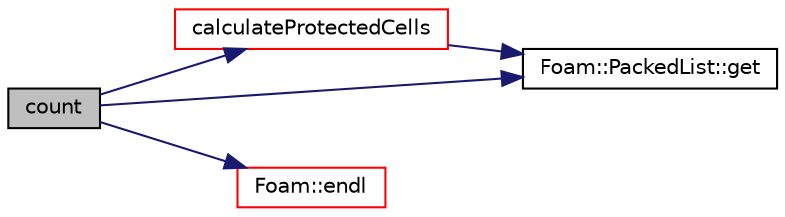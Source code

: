 digraph "count"
{
  bgcolor="transparent";
  edge [fontname="Helvetica",fontsize="10",labelfontname="Helvetica",labelfontsize="10"];
  node [fontname="Helvetica",fontsize="10",shape=record];
  rankdir="LR";
  Node429 [label="count",height=0.2,width=0.4,color="black", fillcolor="grey75", style="filled", fontcolor="black"];
  Node429 -> Node430 [color="midnightblue",fontsize="10",style="solid",fontname="Helvetica"];
  Node430 [label="calculateProtectedCells",height=0.2,width=0.4,color="red",URL="$a22109.html#accc0b203ae4eb1d37740e95bf57708fa",tooltip="Calculate cells that cannot be refined since would trigger. "];
  Node430 -> Node803 [color="midnightblue",fontsize="10",style="solid",fontname="Helvetica"];
  Node803 [label="Foam::PackedList::get",height=0.2,width=0.4,color="black",URL="$a27053.html#a7765dcc7956af47317165c107001b59c",tooltip="Get value at index I. "];
  Node429 -> Node441 [color="midnightblue",fontsize="10",style="solid",fontname="Helvetica"];
  Node441 [label="Foam::endl",height=0.2,width=0.4,color="red",URL="$a21851.html#a2db8fe02a0d3909e9351bb4275b23ce4",tooltip="Add newline and flush stream. "];
  Node429 -> Node803 [color="midnightblue",fontsize="10",style="solid",fontname="Helvetica"];
}
